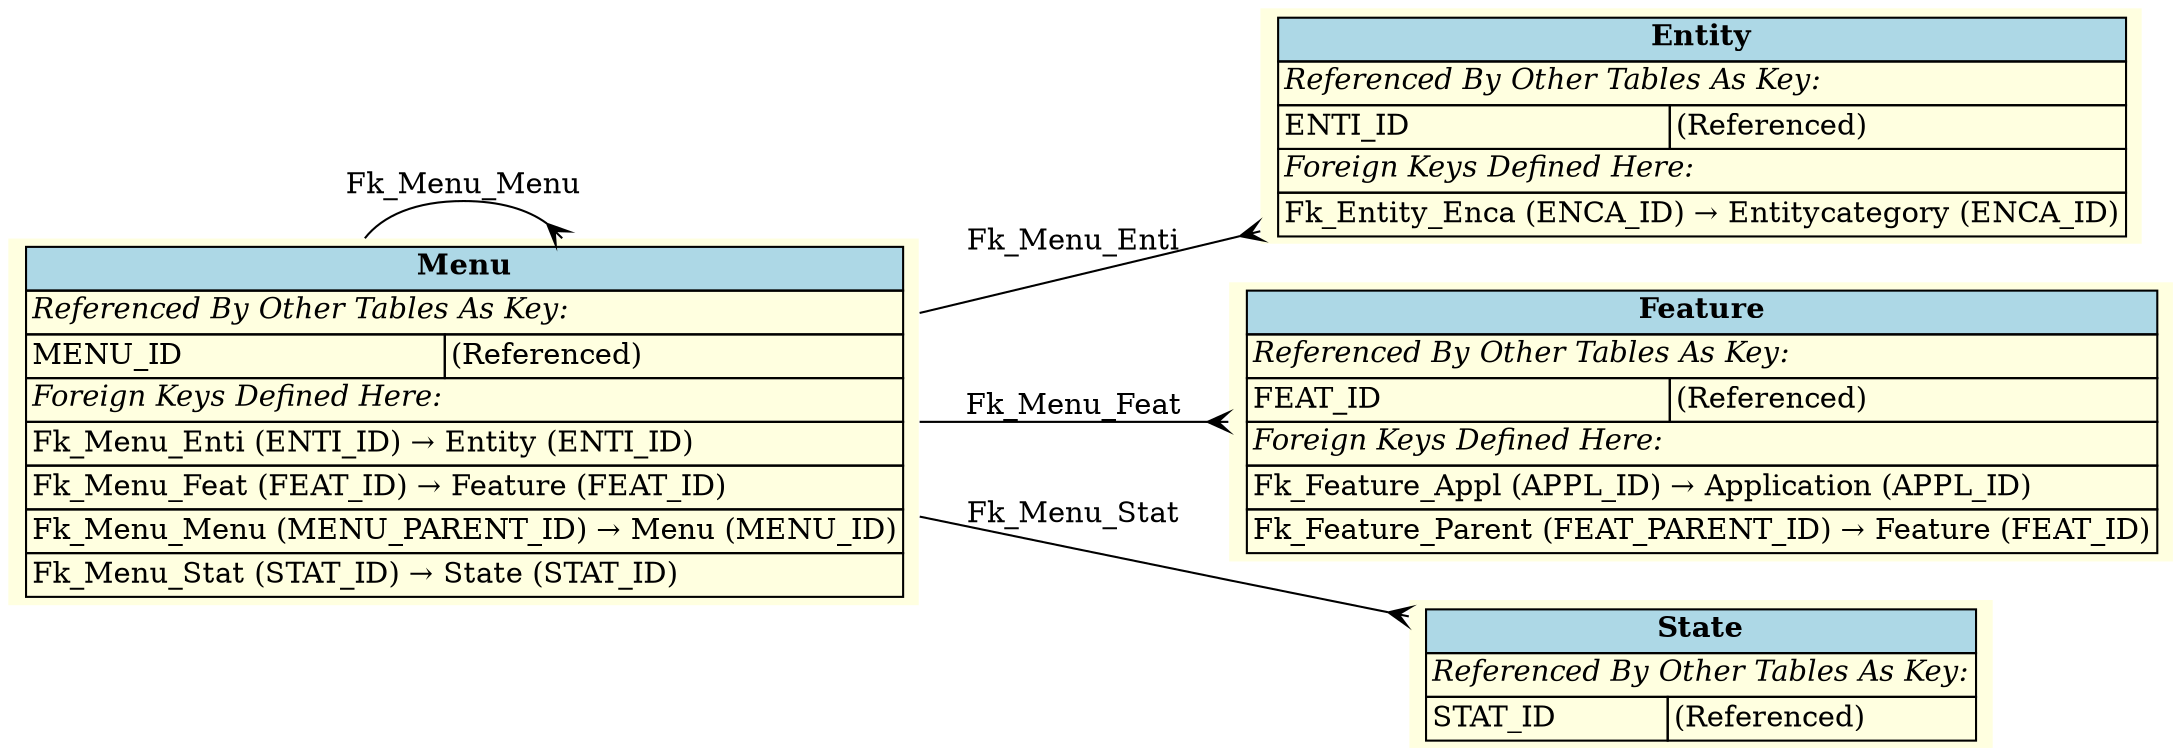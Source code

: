 digraph ERD {
  rankdir=LR;
  node [shape=plaintext, style=filled, fillcolor=lightyellow];
  edge [arrowhead=crow, arrowtail=none, dir=both, labelfontsize=10];

  "Menu" [
    label=<
    <TABLE BORDER="0" CELLBORDER="1" CELLSPACING="0" BGCOLOR="lightyellow">
      <TR><TD COLSPAN="2" BGCOLOR="lightblue"><B>Menu</B></TD></TR>
      <TR><TD COLSPAN="2" ALIGN="LEFT"><I>Referenced By Other Tables As Key:</I></TD></TR>
      <TR><TD ALIGN="LEFT">MENU_ID</TD><TD ALIGN="LEFT">(Referenced)</TD></TR>
      <TR><TD COLSPAN="2" ALIGN="LEFT"><I>Foreign Keys Defined Here:</I></TD></TR>
      <TR><TD ALIGN="LEFT" COLSPAN="2">Fk_Menu_Enti (ENTI_ID) &rarr; Entity (ENTI_ID)</TD></TR>
      <TR><TD ALIGN="LEFT" COLSPAN="2">Fk_Menu_Feat (FEAT_ID) &rarr; Feature (FEAT_ID)</TD></TR>
      <TR><TD ALIGN="LEFT" COLSPAN="2">Fk_Menu_Menu (MENU_PARENT_ID) &rarr; Menu (MENU_ID)</TD></TR>
      <TR><TD ALIGN="LEFT" COLSPAN="2">Fk_Menu_Stat (STAT_ID) &rarr; State (STAT_ID)</TD></TR>
    </TABLE>
    >
  ];

  "Entity" [
    label=<
    <TABLE BORDER="0" CELLBORDER="1" CELLSPACING="0" BGCOLOR="lightyellow">
      <TR><TD COLSPAN="2" BGCOLOR="lightblue"><B>Entity</B></TD></TR>
      <TR><TD COLSPAN="2" ALIGN="LEFT"><I>Referenced By Other Tables As Key:</I></TD></TR>
      <TR><TD ALIGN="LEFT">ENTI_ID</TD><TD ALIGN="LEFT">(Referenced)</TD></TR>
      <TR><TD COLSPAN="2" ALIGN="LEFT"><I>Foreign Keys Defined Here:</I></TD></TR>
      <TR><TD ALIGN="LEFT" COLSPAN="2">Fk_Entity_Enca (ENCA_ID) &rarr; Entitycategory (ENCA_ID)</TD></TR>
    </TABLE>
    >
  ];

  "Feature" [
    label=<
    <TABLE BORDER="0" CELLBORDER="1" CELLSPACING="0" BGCOLOR="lightyellow">
      <TR><TD COLSPAN="2" BGCOLOR="lightblue"><B>Feature</B></TD></TR>
      <TR><TD COLSPAN="2" ALIGN="LEFT"><I>Referenced By Other Tables As Key:</I></TD></TR>
      <TR><TD ALIGN="LEFT">FEAT_ID</TD><TD ALIGN="LEFT">(Referenced)</TD></TR>
      <TR><TD COLSPAN="2" ALIGN="LEFT"><I>Foreign Keys Defined Here:</I></TD></TR>
      <TR><TD ALIGN="LEFT" COLSPAN="2">Fk_Feature_Appl (APPL_ID) &rarr; Application (APPL_ID)</TD></TR>
      <TR><TD ALIGN="LEFT" COLSPAN="2">Fk_Feature_Parent (FEAT_PARENT_ID) &rarr; Feature (FEAT_ID)</TD></TR>
    </TABLE>
    >
  ];

  "State" [
    label=<
    <TABLE BORDER="0" CELLBORDER="1" CELLSPACING="0" BGCOLOR="lightyellow">
      <TR><TD COLSPAN="2" BGCOLOR="lightblue"><B>State</B></TD></TR>
      <TR><TD COLSPAN="2" ALIGN="LEFT"><I>Referenced By Other Tables As Key:</I></TD></TR>
      <TR><TD ALIGN="LEFT">STAT_ID</TD><TD ALIGN="LEFT">(Referenced)</TD></TR>
    </TABLE>
    >
  ];

  "Menu" -> "Entity" [label=" Fk_Menu_Enti "];
  "Menu" -> "Feature" [label=" Fk_Menu_Feat "];
  "Menu" -> "Menu" [label=" Fk_Menu_Menu "];
  "Menu" -> "State" [label=" Fk_Menu_Stat "];
}
